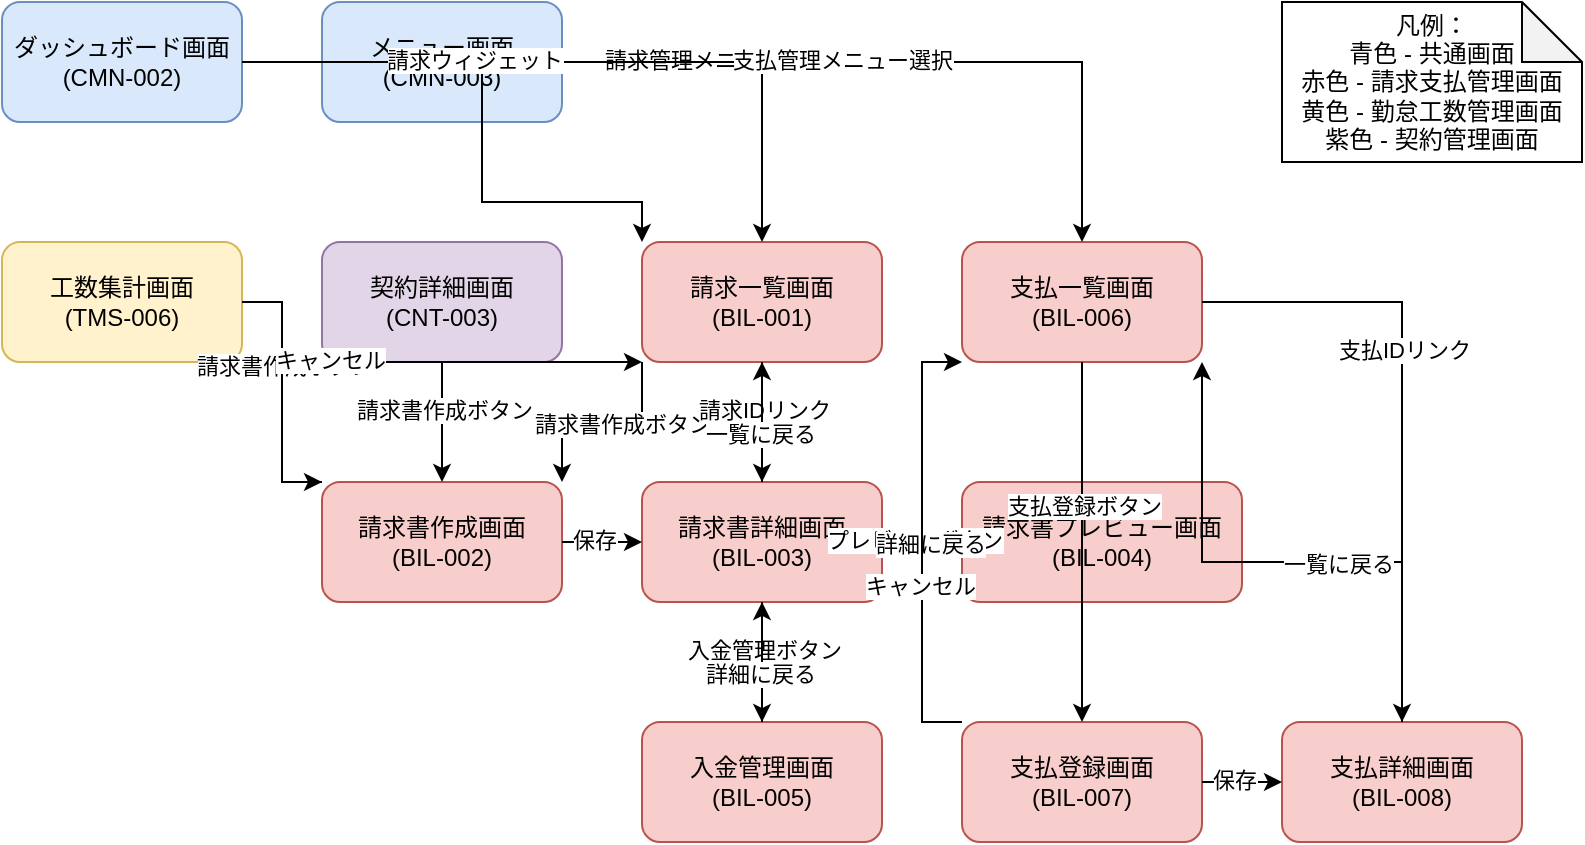 <mxfile version="22.0.0" type="device">
  <diagram id="billing-payment" name="請求支払管理画面遷移図">
    <mxGraphModel dx="1422" dy="798" grid="1" gridSize="10" guides="1" tooltips="1" connect="1" arrows="1" fold="1" page="1" pageScale="1" pageWidth="1169" pageHeight="827" math="0" shadow="0">
      <root>
        <mxCell id="0" />
        <mxCell id="1" parent="0" />
        
        <!-- 共通画面 -->
        <mxCell id="CMN002" value="ダッシュボード画面&#xa;(CMN-002)" style="rounded=1;whiteSpace=wrap;html=1;fillColor=#dae8fc;strokeColor=#6c8ebf;" vertex="1" parent="1">
          <mxGeometry x="120" y="40" width="120" height="60" as="geometry" />
        </mxCell>
        <mxCell id="CMN003" value="メニュー画面&#xa;(CMN-003)" style="rounded=1;whiteSpace=wrap;html=1;fillColor=#dae8fc;strokeColor=#6c8ebf;" vertex="1" parent="1">
          <mxGeometry x="280" y="40" width="120" height="60" as="geometry" />
        </mxCell>
        
        <!-- 勤怠工数管理 -->
        <mxCell id="TMS006" value="工数集計画面&#xa;(TMS-006)" style="rounded=1;whiteSpace=wrap;html=1;fillColor=#fff2cc;strokeColor=#d6b656;" vertex="1" parent="1">
          <mxGeometry x="120" y="160" width="120" height="60" as="geometry" />
        </mxCell>
        
        <!-- 契約管理 -->
        <mxCell id="CNT003" value="契約詳細画面&#xa;(CNT-003)" style="rounded=1;whiteSpace=wrap;html=1;fillColor=#e1d5e7;strokeColor=#9673a6;" vertex="1" parent="1">
          <mxGeometry x="280" y="160" width="120" height="60" as="geometry" />
        </mxCell>
        
        <!-- 請求支払管理画面群 -->
        <mxCell id="BIL001" value="請求一覧画面&#xa;(BIL-001)" style="rounded=1;whiteSpace=wrap;html=1;fillColor=#f8cecc;strokeColor=#b85450;" vertex="1" parent="1">
          <mxGeometry x="440" y="160" width="120" height="60" as="geometry" />
        </mxCell>
        <mxCell id="BIL002" value="請求書作成画面&#xa;(BIL-002)" style="rounded=1;whiteSpace=wrap;html=1;fillColor=#f8cecc;strokeColor=#b85450;" vertex="1" parent="1">
          <mxGeometry x="280" y="280" width="120" height="60" as="geometry" />
        </mxCell>
        <mxCell id="BIL003" value="請求書詳細画面&#xa;(BIL-003)" style="rounded=1;whiteSpace=wrap;html=1;fillColor=#f8cecc;strokeColor=#b85450;" vertex="1" parent="1">
          <mxGeometry x="440" y="280" width="120" height="60" as="geometry" />
        </mxCell>
        <mxCell id="BIL004" value="請求書プレビュー画面&#xa;(BIL-004)" style="rounded=1;whiteSpace=wrap;html=1;fillColor=#f8cecc;strokeColor=#b85450;" vertex="1" parent="1">
          <mxGeometry x="600" y="280" width="140" height="60" as="geometry" />
        </mxCell>
        <mxCell id="BIL005" value="入金管理画面&#xa;(BIL-005)" style="rounded=1;whiteSpace=wrap;html=1;fillColor=#f8cecc;strokeColor=#b85450;" vertex="1" parent="1">
          <mxGeometry x="440" y="400" width="120" height="60" as="geometry" />
        </mxCell>
        <mxCell id="BIL006" value="支払一覧画面&#xa;(BIL-006)" style="rounded=1;whiteSpace=wrap;html=1;fillColor=#f8cecc;strokeColor=#b85450;" vertex="1" parent="1">
          <mxGeometry x="600" y="160" width="120" height="60" as="geometry" />
        </mxCell>
        <mxCell id="BIL007" value="支払登録画面&#xa;(BIL-007)" style="rounded=1;whiteSpace=wrap;html=1;fillColor=#f8cecc;strokeColor=#b85450;" vertex="1" parent="1">
          <mxGeometry x="600" y="400" width="120" height="60" as="geometry" />
        </mxCell>
        <mxCell id="BIL008" value="支払詳細画面&#xa;(BIL-008)" style="rounded=1;whiteSpace=wrap;html=1;fillColor=#f8cecc;strokeColor=#b85450;" vertex="1" parent="1">
          <mxGeometry x="760" y="400" width="120" height="60" as="geometry" />
        </mxCell>
        
        <!-- 画面遷移 -->
        <mxCell id="CMN003-BIL001" style="edgeStyle=orthogonalEdgeStyle;rounded=0;orthogonalLoop=1;jettySize=auto;html=1;exitX=1;exitY=0.5;exitDx=0;exitDy=0;entryX=0.5;entryY=0;entryDx=0;entryDy=0;" edge="1" parent="1" source="CMN003" target="BIL001">
          <mxGeometry relative="1" as="geometry">
            <Array as="points">
              <mxPoint x="500" y="70" />
            </Array>
          </mxGeometry>
        </mxCell>
        <mxCell id="CMN003-BIL001-label" value="請求管理メニュー選択" style="edgeLabel;html=1;align=center;verticalAlign=middle;resizable=0;points=[];" vertex="1" connectable="0" parent="CMN003-BIL001">
          <mxGeometry x="-0.2" y="1" relative="1" as="geometry">
            <mxPoint as="offset" />
          </mxGeometry>
        </mxCell>
        
        <mxCell id="CMN003-BIL006" style="edgeStyle=orthogonalEdgeStyle;rounded=0;orthogonalLoop=1;jettySize=auto;html=1;exitX=1;exitY=0.5;exitDx=0;exitDy=0;entryX=0.5;entryY=0;entryDx=0;entryDy=0;" edge="1" parent="1" source="CMN003" target="BIL006">
          <mxGeometry relative="1" as="geometry">
            <Array as="points">
              <mxPoint x="660" y="70" />
            </Array>
          </mxGeometry>
        </mxCell>
        <mxCell id="CMN003-BIL006-label" value="支払管理メニュー選択" style="edgeLabel;html=1;align=center;verticalAlign=middle;resizable=0;points=[];" vertex="1" connectable="0" parent="CMN003-BIL006">
          <mxGeometry x="-0.2" y="1" relative="1" as="geometry">
            <mxPoint as="offset" />
          </mxGeometry>
        </mxCell>
        
        <mxCell id="CMN002-BIL001" style="edgeStyle=orthogonalEdgeStyle;rounded=0;orthogonalLoop=1;jettySize=auto;html=1;exitX=1;exitY=0.5;exitDx=0;exitDy=0;entryX=0;entryY=0;entryDx=0;entryDy=0;" edge="1" parent="1" source="CMN002" target="BIL001">
          <mxGeometry relative="1" as="geometry">
            <Array as="points">
              <mxPoint x="360" y="70" />
              <mxPoint x="360" y="140" />
              <mxPoint x="440" y="140" />
            </Array>
          </mxGeometry>
        </mxCell>
        <mxCell id="CMN002-BIL001-label" value="請求ウィジェット" style="edgeLabel;html=1;align=center;verticalAlign=middle;resizable=0;points=[];" vertex="1" connectable="0" parent="CMN002-BIL001">
          <mxGeometry x="-0.2" y="1" relative="1" as="geometry">
            <mxPoint as="offset" />
          </mxGeometry>
        </mxCell>
        
        <mxCell id="TMS006-BIL002" style="edgeStyle=orthogonalEdgeStyle;rounded=0;orthogonalLoop=1;jettySize=auto;html=1;exitX=1;exitY=0.5;exitDx=0;exitDy=0;entryX=0;entryY=0;entryDx=0;entryDy=0;" edge="1" parent="1" source="TMS006" target="BIL002">
          <mxGeometry relative="1" as="geometry">
            <Array as="points">
              <mxPoint x="260" y="190" />
              <mxPoint x="260" y="280" />
            </Array>
          </mxGeometry>
        </mxCell>
        <mxCell id="TMS006-BIL002-label" value="請求書作成ボタン" style="edgeLabel;html=1;align=center;verticalAlign=middle;resizable=0;points=[];" vertex="1" connectable="0" parent="TMS006-BIL002">
          <mxGeometry x="-0.2" y="1" relative="1" as="geometry">
            <mxPoint as="offset" />
          </mxGeometry>
        </mxCell>
        
        <mxCell id="CNT003-BIL002" style="edgeStyle=orthogonalEdgeStyle;rounded=0;orthogonalLoop=1;jettySize=auto;html=1;exitX=0.5;exitY=1;exitDx=0;exitDy=0;entryX=0.5;entryY=0;entryDx=0;entryDy=0;" edge="1" parent="1" source="CNT003" target="BIL002">
          <mxGeometry relative="1" as="geometry" />
        </mxCell>
        <mxCell id="CNT003-BIL002-label" value="請求書作成ボタン" style="edgeLabel;html=1;align=center;verticalAlign=middle;resizable=0;points=[];" vertex="1" connectable="0" parent="CNT003-BIL002">
          <mxGeometry x="-0.2" y="1" relative="1" as="geometry">
            <mxPoint as="offset" />
          </mxGeometry>
        </mxCell>
        
        <mxCell id="BIL001-BIL002" style="edgeStyle=orthogonalEdgeStyle;rounded=0;orthogonalLoop=1;jettySize=auto;html=1;exitX=0;exitY=1;exitDx=0;exitDy=0;entryX=1;entryY=0;entryDx=0;entryDy=0;" edge="1" parent="1" source="BIL001" target="BIL002">
          <mxGeometry relative="1" as="geometry" />
        </mxCell>
        <mxCell id="BIL001-BIL002-label" value="請求書作成ボタン" style="edgeLabel;html=1;align=center;verticalAlign=middle;resizable=0;points=[];" vertex="1" connectable="0" parent="BIL001-BIL002">
          <mxGeometry x="-0.2" y="1" relative="1" as="geometry">
            <mxPoint as="offset" />
          </mxGeometry>
        </mxCell>
        
        <mxCell id="BIL001-BIL003" style="edgeStyle=orthogonalEdgeStyle;rounded=0;orthogonalLoop=1;jettySize=auto;html=1;exitX=0.5;exitY=1;exitDx=0;exitDy=0;entryX=0.5;entryY=0;entryDx=0;entryDy=0;" edge="1" parent="1" source="BIL001" target="BIL003">
          <mxGeometry relative="1" as="geometry" />
        </mxCell>
        <mxCell id="BIL001-BIL003-label" value="請求IDリンク" style="edgeLabel;html=1;align=center;verticalAlign=middle;resizable=0;points=[];" vertex="1" connectable="0" parent="BIL001-BIL003">
          <mxGeometry x="-0.2" y="1" relative="1" as="geometry">
            <mxPoint as="offset" />
          </mxGeometry>
        </mxCell>
        
        <mxCell id="BIL002-BIL001" style="edgeStyle=orthogonalEdgeStyle;rounded=0;orthogonalLoop=1;jettySize=auto;html=1;exitX=0;exitY=0;exitDx=0;exitDy=0;entryX=0;entryY=1;entryDx=0;entryDy=0;" edge="1" parent="1" source="BIL002" target="BIL001">
          <mxGeometry relative="1" as="geometry">
            <Array as="points">
              <mxPoint x="260" y="280" />
              <mxPoint x="260" y="220" />
            </Array>
          </mxGeometry>
        </mxCell>
        <mxCell id="BIL002-BIL001-label" value="キャンセル" style="edgeLabel;html=1;align=center;verticalAlign=middle;resizable=0;points=[];" vertex="1" connectable="0" parent="BIL002-BIL001">
          <mxGeometry x="-0.2" y="1" relative="1" as="geometry">
            <mxPoint as="offset" />
          </mxGeometry>
        </mxCell>
        
        <mxCell id="BIL002-BIL003" style="edgeStyle=orthogonalEdgeStyle;rounded=0;orthogonalLoop=1;jettySize=auto;html=1;exitX=1;exitY=0.5;exitDx=0;exitDy=0;entryX=0;entryY=0.5;entryDx=0;entryDy=0;" edge="1" parent="1" source="BIL002" target="BIL003">
          <mxGeometry relative="1" as="geometry" />
        </mxCell>
        <mxCell id="BIL002-BIL003-label" value="保存" style="edgeLabel;html=1;align=center;verticalAlign=middle;resizable=0;points=[];" vertex="1" connectable="0" parent="BIL002-BIL003">
          <mxGeometry x="-0.2" y="1" relative="1" as="geometry">
            <mxPoint as="offset" />
          </mxGeometry>
        </mxCell>
        
        <mxCell id="BIL003-BIL001" style="edgeStyle=orthogonalEdgeStyle;rounded=0;orthogonalLoop=1;jettySize=auto;html=1;exitX=0.5;exitY=0;exitDx=0;exitDy=0;entryX=0.5;entryY=1;entryDx=0;entryDy=0;" edge="1" parent="1" source="BIL003" target="BIL001">
          <mxGeometry relative="1" as="geometry" />
        </mxCell>
        <mxCell id="BIL003-BIL001-label" value="一覧に戻る" style="edgeLabel;html=1;align=center;verticalAlign=middle;resizable=0;points=[];" vertex="1" connectable="0" parent="BIL003-BIL001">
          <mxGeometry x="-0.2" y="1" relative="1" as="geometry">
            <mxPoint as="offset" />
          </mxGeometry>
        </mxCell>
        
        <mxCell id="BIL003-BIL004" style="edgeStyle=orthogonalEdgeStyle;rounded=0;orthogonalLoop=1;jettySize=auto;html=1;exitX=1;exitY=0.5;exitDx=0;exitDy=0;entryX=0;entryY=0.5;entryDx=0;entryDy=0;" edge="1" parent="1" source="BIL003" target="BIL004">
          <mxGeometry relative="1" as="geometry" />
        </mxCell>
        <mxCell id="BIL003-BIL004-label" value="プレビューボタン" style="edgeLabel;html=1;align=center;verticalAlign=middle;resizable=0;points=[];" vertex="1" connectable="0" parent="BIL003-BIL004">
          <mxGeometry x="-0.2" y="1" relative="1" as="geometry">
            <mxPoint as="offset" />
          </mxGeometry>
        </mxCell>
        
        <mxCell id="BIL003-BIL005" style="edgeStyle=orthogonalEdgeStyle;rounded=0;orthogonalLoop=1;jettySize=auto;html=1;exitX=0.5;exitY=1;exitDx=0;exitDy=0;entryX=0.5;entryY=0;entryDx=0;entryDy=0;" edge="1" parent="1" source="BIL003" target="BIL005">
          <mxGeometry relative="1" as="geometry" />
        </mxCell>
        <mxCell id="BIL003-BIL005-label" value="入金管理ボタン" style="edgeLabel;html=1;align=center;verticalAlign=middle;resizable=0;points=[];" vertex="1" connectable="0" parent="BIL003-BIL005">
          <mxGeometry x="-0.2" y="1" relative="1" as="geometry">
            <mxPoint as="offset" />
          </mxGeometry>
        </mxCell>
        
        <mxCell id="BIL004-BIL003" style="edgeStyle=orthogonalEdgeStyle;rounded=0;orthogonalLoop=1;jettySize=auto;html=1;exitX=0;exitY=0.5;exitDx=0;exitDy=0;entryX=1;entryY=0.5;entryDx=0;entryDy=0;" edge="1" parent="1" source="BIL004" target="BIL003">
          <mxGeometry relative="1" as="geometry" />
        </mxCell>
        <mxCell id="BIL004-BIL003-label" value="詳細に戻る" style="edgeLabel;html=1;align=center;verticalAlign=middle;resizable=0;points=[];" vertex="1" connectable="0" parent="BIL004-BIL003">
          <mxGeometry x="-0.2" y="1" relative="1" as="geometry">
            <mxPoint as="offset" />
          </mxGeometry>
        </mxCell>
        
        <mxCell id="BIL005-BIL003" style="edgeStyle=orthogonalEdgeStyle;rounded=0;orthogonalLoop=1;jettySize=auto;html=1;exitX=0.5;exitY=0;exitDx=0;exitDy=0;entryX=0.5;entryY=1;entryDx=0;entryDy=0;" edge="1" parent="1" source="BIL005" target="BIL003">
          <mxGeometry relative="1" as="geometry" />
        </mxCell>
        <mxCell id="BIL005-BIL003-label" value="詳細に戻る" style="edgeLabel;html=1;align=center;verticalAlign=middle;resizable=0;points=[];" vertex="1" connectable="0" parent="BIL005-BIL003">
          <mxGeometry x="-0.2" y="1" relative="1" as="geometry">
            <mxPoint as="offset" />
          </mxGeometry>
        </mxCell>
        
        <mxCell id="BIL006-BIL007" style="edgeStyle=orthogonalEdgeStyle;rounded=0;orthogonalLoop=1;jettySize=auto;html=1;exitX=0.5;exitY=1;exitDx=0;exitDy=0;entryX=0.5;entryY=0;entryDx=0;entryDy=0;" edge="1" parent="1" source="BIL006" target="BIL007">
          <mxGeometry relative="1" as="geometry">
            <Array as="points">
              <mxPoint x="660" y="240" />
              <mxPoint x="660" y="240" />
            </Array>
          </mxGeometry>
        </mxCell>
        <mxCell id="BIL006-BIL007-label" value="支払登録ボタン" style="edgeLabel;html=1;align=center;verticalAlign=middle;resizable=0;points=[];" vertex="1" connectable="0" parent="BIL006-BIL007">
          <mxGeometry x="-0.2" y="1" relative="1" as="geometry">
            <mxPoint as="offset" />
          </mxGeometry>
        </mxCell>
        
        <mxCell id="BIL006-BIL008" style="edgeStyle=orthogonalEdgeStyle;rounded=0;orthogonalLoop=1;jettySize=auto;html=1;exitX=1;exitY=0.5;exitDx=0;exitDy=0;entryX=0.5;entryY=0;entryDx=0;entryDy=0;" edge="1" parent="1" source="BIL006" target="BIL008">
          <mxGeometry relative="1" as="geometry">
            <Array as="points">
              <mxPoint x="820" y="190" />
            </Array>
          </mxGeometry>
        </mxCell>
        <mxCell id="BIL006-BIL008-label" value="支払IDリンク" style="edgeLabel;html=1;align=center;verticalAlign=middle;resizable=0;points=[];" vertex="1" connectable="0" parent="BIL006-BIL008">
          <mxGeometry x="-0.2" y="1" relative="1" as="geometry">
            <mxPoint as="offset" />
          </mxGeometry>
        </mxCell>
        
        <mxCell id="BIL007-BIL006" style="edgeStyle=orthogonalEdgeStyle;rounded=0;orthogonalLoop=1;jettySize=auto;html=1;exitX=0;exitY=0;exitDx=0;exitDy=0;entryX=0;entryY=1;entryDx=0;entryDy=0;" edge="1" parent="1" source="BIL007" target="BIL006">
          <mxGeometry relative="1" as="geometry">
            <Array as="points">
              <mxPoint x="580" y="400" />
              <mxPoint x="580" y="220" />
            </Array>
          </mxGeometry>
        </mxCell>
        <mxCell id="BIL007-BIL006-label" value="キャンセル" style="edgeLabel;html=1;align=center;verticalAlign=middle;resizable=0;points=[];" vertex="1" connectable="0" parent="BIL007-BIL006">
          <mxGeometry x="-0.2" y="1" relative="1" as="geometry">
            <mxPoint as="offset" />
          </mxGeometry>
        </mxCell>
        
        <mxCell id="BIL007-BIL008" style="edgeStyle=orthogonalEdgeStyle;rounded=0;orthogonalLoop=1;jettySize=auto;html=1;exitX=1;exitY=0.5;exitDx=0;exitDy=0;entryX=0;entryY=0.5;entryDx=0;entryDy=0;" edge="1" parent="1" source="BIL007" target="BIL008">
          <mxGeometry relative="1" as="geometry" />
        </mxCell>
        <mxCell id="BIL007-BIL008-label" value="保存" style="edgeLabel;html=1;align=center;verticalAlign=middle;resizable=0;points=[];" vertex="1" connectable="0" parent="BIL007-BIL008">
          <mxGeometry x="-0.2" y="1" relative="1" as="geometry">
            <mxPoint as="offset" />
          </mxGeometry>
        </mxCell>
        
        <mxCell id="BIL008-BIL006" style="edgeStyle=orthogonalEdgeStyle;rounded=0;orthogonalLoop=1;jettySize=auto;html=1;exitX=0.5;exitY=0;exitDx=0;exitDy=0;entryX=1;entryY=1;entryDx=0;entryDy=0;" edge="1" parent="1" source="BIL008" target="BIL006">
          <mxGeometry relative="1" as="geometry">
            <Array as="points">
              <mxPoint x="820" y="320" />
              <mxPoint x="720" y="320" />
            </Array>
          </mxGeometry>
        </mxCell>
        <mxCell id="BIL008-BIL006-label" value="一覧に戻る" style="edgeLabel;html=1;align=center;verticalAlign=middle;resizable=0;points=[];" vertex="1" connectable="0" parent="BIL008-BIL006">
          <mxGeometry x="-0.2" y="1" relative="1" as="geometry">
            <mxPoint as="offset" />
          </mxGeometry>
        </mxCell>
        
        <!-- 説明 -->
        <mxCell id="legend" value="凡例：&#xa;青色 - 共通画面&#xa;赤色 - 請求支払管理画面&#xa;黄色 - 勤怠工数管理画面&#xa;紫色 - 契約管理画面" style="shape=note;whiteSpace=wrap;html=1;backgroundOutline=1;darkOpacity=0.05;" vertex="1" parent="1">
          <mxGeometry x="760" y="40" width="150" height="80" as="geometry" />
        </mxCell>
      </root>
    </mxGraphModel>
  </diagram>
</mxfile>